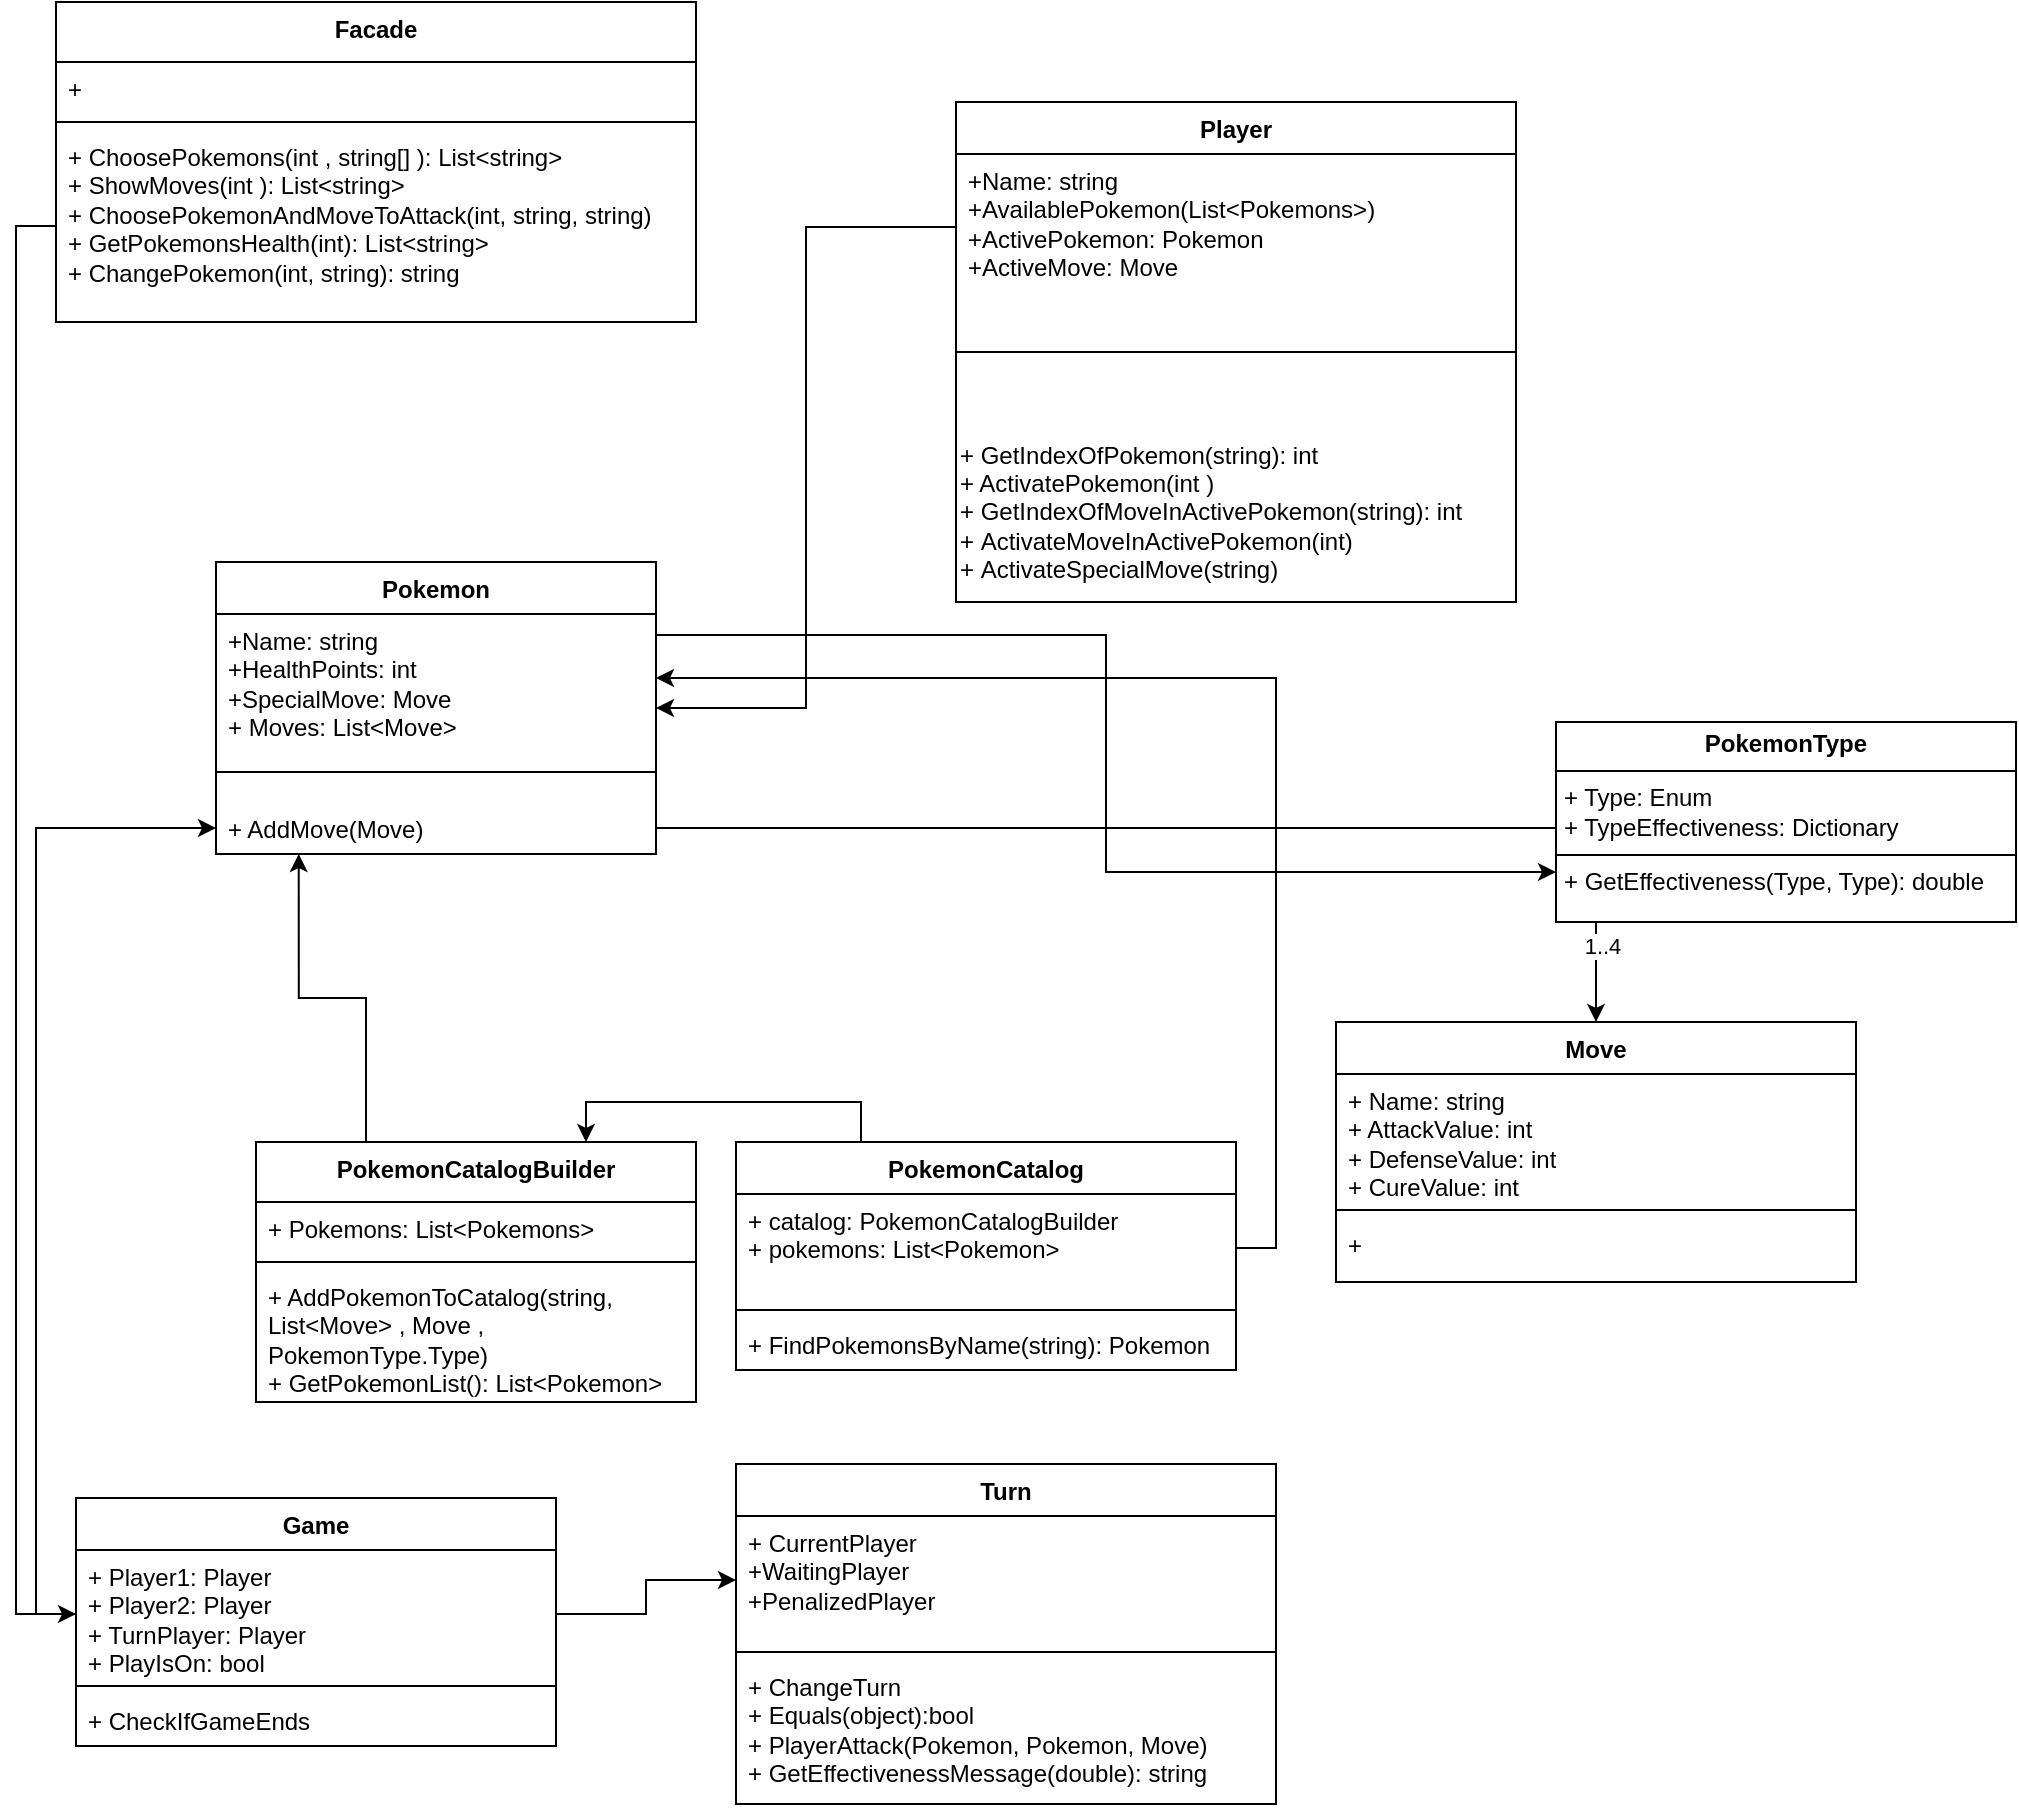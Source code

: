 <mxfile version="22.1.22" type="embed">
  <diagram name="Page-1" id="YfL7ykTpK_zmZ8jKPq0v">
    <mxGraphModel dx="1259" dy="2570" grid="1" gridSize="10" guides="1" tooltips="1" connect="1" arrows="1" fold="1" page="1" pageScale="1" pageWidth="850" pageHeight="1100" math="0" shadow="0">
      <root>
        <mxCell id="0" />
        <mxCell id="1" parent="0" />
        <mxCell id="11" style="edgeStyle=orthogonalEdgeStyle;rounded=0;orthogonalLoop=1;jettySize=auto;html=1;exitX=0;exitY=0.25;exitDx=0;exitDy=0;" parent="1" source="rGXJMdR33EM9oFi3KllI-1" target="pl-9-NFehJo8dU9QtRn4-1" edge="1">
          <mxGeometry relative="1" as="geometry" />
        </mxCell>
        <mxCell id="rGXJMdR33EM9oFi3KllI-1" value="Player" style="swimlane;fontStyle=1;align=center;verticalAlign=top;childLayout=stackLayout;horizontal=1;startSize=26;horizontalStack=0;resizeParent=1;resizeParentMax=0;resizeLast=0;collapsible=1;marginBottom=0;whiteSpace=wrap;html=1;" parent="1" vertex="1">
          <mxGeometry x="180" y="-1320" width="280" height="250" as="geometry" />
        </mxCell>
        <mxCell id="rGXJMdR33EM9oFi3KllI-2" value="+Name: string&lt;br&gt;+AvailablePokemon(List&amp;lt;Pokemons&amp;gt;)&lt;div&gt;+ActivePokemon: Pokemon&lt;span style=&quot;background-color: initial;&quot;&gt;&amp;nbsp;&lt;/span&gt;&lt;/div&gt;&lt;div&gt;+ActiveMove: Move&lt;/div&gt;" style="text;strokeColor=none;fillColor=none;align=left;verticalAlign=top;spacingLeft=4;spacingRight=4;overflow=hidden;rotatable=0;points=[[0,0.5],[1,0.5]];portConstraint=eastwest;whiteSpace=wrap;html=1;" parent="rGXJMdR33EM9oFi3KllI-1" vertex="1">
          <mxGeometry y="26" width="280" height="64" as="geometry" />
        </mxCell>
        <mxCell id="rGXJMdR33EM9oFi3KllI-3" value="" style="line;strokeWidth=1;fillColor=none;align=left;verticalAlign=middle;spacingTop=-1;spacingLeft=3;spacingRight=3;rotatable=0;labelPosition=right;points=[];portConstraint=eastwest;strokeColor=inherit;" parent="rGXJMdR33EM9oFi3KllI-1" vertex="1">
          <mxGeometry y="90" width="280" height="70" as="geometry" />
        </mxCell>
        <mxCell id="23" value="+ GetIndexOfPokemon(string): int&lt;br&gt;+ ActivatePokemon(int )&lt;br&gt;+&amp;nbsp;GetIndexOfMoveInActivePokemon(string): int&lt;br&gt;+&amp;nbsp;ActivateMoveInActivePokemon(int)&lt;br&gt;+&amp;nbsp;ActivateSpecialMove(string)" style="text;html=1;align=left;verticalAlign=middle;resizable=0;points=[];autosize=1;strokeColor=none;fillColor=none;" parent="rGXJMdR33EM9oFi3KllI-1" vertex="1">
          <mxGeometry y="160" width="280" height="90" as="geometry" />
        </mxCell>
        <mxCell id="18" style="edgeStyle=orthogonalEdgeStyle;rounded=0;orthogonalLoop=1;jettySize=auto;html=1;exitX=1;exitY=0.25;exitDx=0;exitDy=0;entryX=0;entryY=0.75;entryDx=0;entryDy=0;" parent="1" source="pl-9-NFehJo8dU9QtRn4-1" target="rGXJMdR33EM9oFi3KllI-33" edge="1">
          <mxGeometry relative="1" as="geometry" />
        </mxCell>
        <mxCell id="pl-9-NFehJo8dU9QtRn4-1" value="&lt;font style=&quot;vertical-align: inherit;&quot;&gt;&lt;font style=&quot;vertical-align: inherit;&quot;&gt;Pokemon&lt;/font&gt;&lt;/font&gt;" style="swimlane;fontStyle=1;align=center;verticalAlign=top;childLayout=stackLayout;horizontal=1;startSize=26;horizontalStack=0;resizeParent=1;resizeParentMax=0;resizeLast=0;collapsible=1;marginBottom=0;whiteSpace=wrap;html=1;" parent="1" vertex="1">
          <mxGeometry x="-190" y="-1090" width="220" height="146" as="geometry" />
        </mxCell>
        <mxCell id="pl-9-NFehJo8dU9QtRn4-2" value="+Name: string&lt;br&gt;+HealthPoints: int&lt;div&gt;+SpecialMove: Move&lt;/div&gt;&lt;div&gt;+ Moves: List&amp;lt;Move&amp;gt;&lt;/div&gt;&lt;div&gt;&lt;br&gt;&lt;/div&gt;" style="text;strokeColor=none;fillColor=none;align=left;verticalAlign=top;spacingLeft=4;spacingRight=4;overflow=hidden;rotatable=0;points=[[0,0.5],[1,0.5]];portConstraint=eastwest;whiteSpace=wrap;html=1;" parent="pl-9-NFehJo8dU9QtRn4-1" vertex="1">
          <mxGeometry y="26" width="220" height="64" as="geometry" />
        </mxCell>
        <mxCell id="pl-9-NFehJo8dU9QtRn4-3" value="" style="line;strokeWidth=1;fillColor=none;align=left;verticalAlign=middle;spacingTop=-1;spacingLeft=3;spacingRight=3;rotatable=0;labelPosition=right;points=[];portConstraint=eastwest;strokeColor=inherit;" parent="pl-9-NFehJo8dU9QtRn4-1" vertex="1">
          <mxGeometry y="90" width="220" height="30" as="geometry" />
        </mxCell>
        <mxCell id="pl-9-NFehJo8dU9QtRn4-4" value="+ AddMove(Move)" style="text;strokeColor=none;fillColor=none;align=left;verticalAlign=top;spacingLeft=4;spacingRight=4;overflow=hidden;rotatable=0;points=[[0,0.5],[1,0.5]];portConstraint=eastwest;whiteSpace=wrap;html=1;" parent="pl-9-NFehJo8dU9QtRn4-1" vertex="1">
          <mxGeometry y="120" width="220" height="26" as="geometry" />
        </mxCell>
        <mxCell id="12" style="edgeStyle=orthogonalEdgeStyle;rounded=0;orthogonalLoop=1;jettySize=auto;html=1;exitX=0.25;exitY=0;exitDx=0;exitDy=0;entryX=0.75;entryY=0;entryDx=0;entryDy=0;" parent="1" source="pl-9-NFehJo8dU9QtRn4-9" target="rGXJMdR33EM9oFi3KllI-44" edge="1">
          <mxGeometry relative="1" as="geometry" />
        </mxCell>
        <mxCell id="pl-9-NFehJo8dU9QtRn4-9" value="&lt;font style=&quot;vertical-align: inherit;&quot;&gt;&lt;font style=&quot;vertical-align: inherit;&quot;&gt;PokemonCatalog&lt;/font&gt;&lt;/font&gt;" style="swimlane;fontStyle=1;align=center;verticalAlign=top;childLayout=stackLayout;horizontal=1;startSize=26;horizontalStack=0;resizeParent=1;resizeParentMax=0;resizeLast=0;collapsible=1;marginBottom=0;whiteSpace=wrap;html=1;" parent="1" vertex="1">
          <mxGeometry x="70" y="-800" width="250" height="114" as="geometry" />
        </mxCell>
        <mxCell id="pl-9-NFehJo8dU9QtRn4-10" value="+ catalog: PokemonCatalogBuilder&lt;br&gt;+ pokemons: List&amp;lt;Pokemon&amp;gt;" style="text;strokeColor=none;fillColor=none;align=left;verticalAlign=top;spacingLeft=4;spacingRight=4;overflow=hidden;rotatable=0;points=[[0,0.5],[1,0.5]];portConstraint=eastwest;whiteSpace=wrap;html=1;" parent="pl-9-NFehJo8dU9QtRn4-9" vertex="1">
          <mxGeometry y="26" width="250" height="54" as="geometry" />
        </mxCell>
        <mxCell id="pl-9-NFehJo8dU9QtRn4-11" value="" style="line;strokeWidth=1;fillColor=none;align=left;verticalAlign=middle;spacingTop=-1;spacingLeft=3;spacingRight=3;rotatable=0;labelPosition=right;points=[];portConstraint=eastwest;strokeColor=inherit;" parent="pl-9-NFehJo8dU9QtRn4-9" vertex="1">
          <mxGeometry y="80" width="250" height="8" as="geometry" />
        </mxCell>
        <mxCell id="pl-9-NFehJo8dU9QtRn4-12" value="+ FindPokemonsByName(string): Pokemon" style="text;strokeColor=none;fillColor=none;align=left;verticalAlign=top;spacingLeft=4;spacingRight=4;overflow=hidden;rotatable=0;points=[[0,0.5],[1,0.5]];portConstraint=eastwest;whiteSpace=wrap;html=1;" parent="pl-9-NFehJo8dU9QtRn4-9" vertex="1">
          <mxGeometry y="88" width="250" height="26" as="geometry" />
        </mxCell>
        <mxCell id="rGXJMdR33EM9oFi3KllI-14" value="&lt;div&gt;&lt;font style=&quot;vertical-align: inherit;&quot;&gt;&lt;font style=&quot;vertical-align: inherit;&quot;&gt;Move&lt;/font&gt;&lt;/font&gt;&lt;/div&gt;" style="swimlane;fontStyle=1;align=center;verticalAlign=top;childLayout=stackLayout;horizontal=1;startSize=26;horizontalStack=0;resizeParent=1;resizeParentMax=0;resizeLast=0;collapsible=1;marginBottom=0;whiteSpace=wrap;html=1;" parent="1" vertex="1">
          <mxGeometry x="370" y="-860" width="260" height="130" as="geometry" />
        </mxCell>
        <mxCell id="rGXJMdR33EM9oFi3KllI-15" value="+ Name: string&lt;br&gt;+ AttackValue: int&lt;br&gt;+ DefenseValue: int&lt;br&gt;+ CureValue: int" style="text;strokeColor=none;fillColor=none;align=left;verticalAlign=top;spacingLeft=4;spacingRight=4;overflow=hidden;rotatable=0;points=[[0,0.5],[1,0.5]];portConstraint=eastwest;whiteSpace=wrap;html=1;" parent="rGXJMdR33EM9oFi3KllI-14" vertex="1">
          <mxGeometry y="26" width="260" height="64" as="geometry" />
        </mxCell>
        <mxCell id="rGXJMdR33EM9oFi3KllI-16" value="" style="line;strokeWidth=1;fillColor=none;align=left;verticalAlign=middle;spacingTop=-1;spacingLeft=3;spacingRight=3;rotatable=0;labelPosition=right;points=[];portConstraint=eastwest;strokeColor=inherit;" parent="rGXJMdR33EM9oFi3KllI-14" vertex="1">
          <mxGeometry y="90" width="260" height="8" as="geometry" />
        </mxCell>
        <mxCell id="rGXJMdR33EM9oFi3KllI-17" value="+" style="text;strokeColor=none;fillColor=none;align=left;verticalAlign=top;spacingLeft=4;spacingRight=4;overflow=hidden;rotatable=0;points=[[0,0.5],[1,0.5]];portConstraint=eastwest;whiteSpace=wrap;html=1;" parent="rGXJMdR33EM9oFi3KllI-14" vertex="1">
          <mxGeometry y="98" width="260" height="32" as="geometry" />
        </mxCell>
        <mxCell id="rGXJMdR33EM9oFi3KllI-18" value="&lt;div&gt;&lt;font style=&quot;vertical-align: inherit;&quot;&gt;&lt;font style=&quot;vertical-align: inherit;&quot;&gt;Turn&lt;/font&gt;&lt;/font&gt;&lt;/div&gt;" style="swimlane;fontStyle=1;align=center;verticalAlign=top;childLayout=stackLayout;horizontal=1;startSize=26;horizontalStack=0;resizeParent=1;resizeParentMax=0;resizeLast=0;collapsible=1;marginBottom=0;whiteSpace=wrap;html=1;" parent="1" vertex="1">
          <mxGeometry x="70" y="-639" width="270" height="170" as="geometry" />
        </mxCell>
        <mxCell id="rGXJMdR33EM9oFi3KllI-19" value="+ CurrentPlayer&lt;div&gt;+WaitingPlayer&lt;/div&gt;&lt;div&gt;+PenalizedPlayer&lt;/div&gt;" style="text;strokeColor=none;fillColor=none;align=left;verticalAlign=top;spacingLeft=4;spacingRight=4;overflow=hidden;rotatable=0;points=[[0,0.5],[1,0.5]];portConstraint=eastwest;whiteSpace=wrap;html=1;" parent="rGXJMdR33EM9oFi3KllI-18" vertex="1">
          <mxGeometry y="26" width="270" height="64" as="geometry" />
        </mxCell>
        <mxCell id="rGXJMdR33EM9oFi3KllI-20" value="" style="line;strokeWidth=1;fillColor=none;align=left;verticalAlign=middle;spacingTop=-1;spacingLeft=3;spacingRight=3;rotatable=0;labelPosition=right;points=[];portConstraint=eastwest;strokeColor=inherit;" parent="rGXJMdR33EM9oFi3KllI-18" vertex="1">
          <mxGeometry y="90" width="270" height="8" as="geometry" />
        </mxCell>
        <mxCell id="rGXJMdR33EM9oFi3KllI-21" value="+ ChangeTurn&lt;br&gt;+ Equals(object):bool&lt;br&gt;+&amp;nbsp;PlayerAttack(Pokemon, Pokemon, Move)&lt;br&gt;+&amp;nbsp;GetEffectivenessMessage(double): string" style="text;strokeColor=none;fillColor=none;align=left;verticalAlign=top;spacingLeft=4;spacingRight=4;overflow=hidden;rotatable=0;points=[[0,0.5],[1,0.5]];portConstraint=eastwest;whiteSpace=wrap;html=1;" parent="rGXJMdR33EM9oFi3KllI-18" vertex="1">
          <mxGeometry y="98" width="270" height="72" as="geometry" />
        </mxCell>
        <mxCell id="rGXJMdR33EM9oFi3KllI-26" style="edgeStyle=orthogonalEdgeStyle;rounded=0;orthogonalLoop=1;jettySize=auto;html=1;" parent="1" source="pl-9-NFehJo8dU9QtRn4-4" target="rGXJMdR33EM9oFi3KllI-14" edge="1">
          <mxGeometry relative="1" as="geometry" />
        </mxCell>
        <mxCell id="rGXJMdR33EM9oFi3KllI-27" value="1..4" style="edgeLabel;html=1;align=center;verticalAlign=middle;resizable=0;points=[];" parent="rGXJMdR33EM9oFi3KllI-26" vertex="1" connectable="0">
          <mxGeometry x="0.865" y="3" relative="1" as="geometry">
            <mxPoint as="offset" />
          </mxGeometry>
        </mxCell>
        <mxCell id="rGXJMdR33EM9oFi3KllI-33" value="&lt;p style=&quot;margin:0px;margin-top:4px;text-align:center;&quot;&gt;&lt;b&gt;PokemonType&lt;/b&gt;&lt;/p&gt;&lt;hr size=&quot;1&quot; style=&quot;border-style:solid;&quot;&gt;&lt;p style=&quot;margin:0px;margin-left:4px;&quot;&gt;+ Type: Enum&lt;/p&gt;&lt;p style=&quot;margin:0px;margin-left:4px;&quot;&gt;+ TypeEffectiveness: Dictionary&lt;/p&gt;&lt;hr size=&quot;1&quot; style=&quot;border-style:solid;&quot;&gt;&lt;p style=&quot;margin:0px;margin-left:4px;&quot;&gt;+ GetEffectiveness(Type, Type): double&lt;/p&gt;" style="verticalAlign=top;align=left;overflow=fill;html=1;whiteSpace=wrap;" parent="1" vertex="1">
          <mxGeometry x="480" y="-1010" width="230" height="100" as="geometry" />
        </mxCell>
        <mxCell id="sCWM8UpPIPFwUfGazDlC-1" value="Game" style="swimlane;fontStyle=1;align=center;verticalAlign=top;childLayout=stackLayout;horizontal=1;startSize=26;horizontalStack=0;resizeParent=1;resizeParentMax=0;resizeLast=0;collapsible=1;marginBottom=0;whiteSpace=wrap;html=1;" parent="1" vertex="1">
          <mxGeometry x="-260" y="-622" width="240" height="124" as="geometry" />
        </mxCell>
        <mxCell id="sCWM8UpPIPFwUfGazDlC-2" value="+ Player1: Player&lt;br&gt;+ Player2: Player&lt;br&gt;+ TurnPlayer: Player&lt;br&gt;+ PlayIsOn: bool" style="text;strokeColor=none;fillColor=none;align=left;verticalAlign=top;spacingLeft=4;spacingRight=4;overflow=hidden;rotatable=0;points=[[0,0.5],[1,0.5]];portConstraint=eastwest;whiteSpace=wrap;html=1;" parent="sCWM8UpPIPFwUfGazDlC-1" vertex="1">
          <mxGeometry y="26" width="240" height="64" as="geometry" />
        </mxCell>
        <mxCell id="sCWM8UpPIPFwUfGazDlC-3" value="" style="line;strokeWidth=1;fillColor=none;align=left;verticalAlign=middle;spacingTop=-1;spacingLeft=3;spacingRight=3;rotatable=0;labelPosition=right;points=[];portConstraint=eastwest;strokeColor=inherit;" parent="sCWM8UpPIPFwUfGazDlC-1" vertex="1">
          <mxGeometry y="90" width="240" height="8" as="geometry" />
        </mxCell>
        <mxCell id="sCWM8UpPIPFwUfGazDlC-4" value="+ CheckIfGameEnds" style="text;strokeColor=none;fillColor=none;align=left;verticalAlign=top;spacingLeft=4;spacingRight=4;overflow=hidden;rotatable=0;points=[[0,0.5],[1,0.5]];portConstraint=eastwest;whiteSpace=wrap;html=1;" parent="sCWM8UpPIPFwUfGazDlC-1" vertex="1">
          <mxGeometry y="98" width="240" height="26" as="geometry" />
        </mxCell>
        <mxCell id="rGXJMdR33EM9oFi3KllI-44" value="PokemonCatalogBuilder" style="swimlane;fontStyle=1;align=center;verticalAlign=top;childLayout=stackLayout;horizontal=1;startSize=30;horizontalStack=0;resizeParent=1;resizeParentMax=0;resizeLast=0;collapsible=1;marginBottom=0;whiteSpace=wrap;html=1;" parent="1" vertex="1">
          <mxGeometry x="-170" y="-800" width="220" height="130" as="geometry" />
        </mxCell>
        <mxCell id="rGXJMdR33EM9oFi3KllI-45" value="+ Pokemons: List&amp;lt;Pokemons&amp;gt;" style="text;strokeColor=none;fillColor=none;align=left;verticalAlign=top;spacingLeft=4;spacingRight=4;overflow=hidden;rotatable=0;points=[[0,0.5],[1,0.5]];portConstraint=eastwest;whiteSpace=wrap;html=1;" parent="rGXJMdR33EM9oFi3KllI-44" vertex="1">
          <mxGeometry y="30" width="220" height="26" as="geometry" />
        </mxCell>
        <mxCell id="rGXJMdR33EM9oFi3KllI-46" value="" style="line;strokeWidth=1;fillColor=none;align=left;verticalAlign=middle;spacingTop=-1;spacingLeft=3;spacingRight=3;rotatable=0;labelPosition=right;points=[];portConstraint=eastwest;strokeColor=inherit;" parent="rGXJMdR33EM9oFi3KllI-44" vertex="1">
          <mxGeometry y="56" width="220" height="8" as="geometry" />
        </mxCell>
        <mxCell id="rGXJMdR33EM9oFi3KllI-47" value="+ AddPokemonToCatalog(string, List&amp;lt;Move&amp;gt; , Move , PokemonType.Type)&lt;br&gt;+ GetPokemonList(): List&amp;lt;Pokemon&amp;gt;" style="text;strokeColor=none;fillColor=none;align=left;verticalAlign=top;spacingLeft=4;spacingRight=4;overflow=hidden;rotatable=0;points=[[0,0.5],[1,0.5]];portConstraint=eastwest;whiteSpace=wrap;html=1;" parent="rGXJMdR33EM9oFi3KllI-44" vertex="1">
          <mxGeometry y="64" width="220" height="66" as="geometry" />
        </mxCell>
        <mxCell id="rGXJMdR33EM9oFi3KllI-51" style="edgeStyle=orthogonalEdgeStyle;rounded=0;orthogonalLoop=1;jettySize=auto;html=1;exitX=0;exitY=0.5;exitDx=0;exitDy=0;entryX=0;entryY=0.5;entryDx=0;entryDy=0;" parent="1" source="sCWM8UpPIPFwUfGazDlC-2" target="pl-9-NFehJo8dU9QtRn4-4" edge="1">
          <mxGeometry relative="1" as="geometry" />
        </mxCell>
        <mxCell id="2dS7rATi0aQIj3F2_rQR-1" value="Facade" style="swimlane;fontStyle=1;align=center;verticalAlign=top;childLayout=stackLayout;horizontal=1;startSize=30;horizontalStack=0;resizeParent=1;resizeParentMax=0;resizeLast=0;collapsible=1;marginBottom=0;whiteSpace=wrap;html=1;" parent="1" vertex="1">
          <mxGeometry x="-270" y="-1370" width="320" height="160" as="geometry" />
        </mxCell>
        <mxCell id="2dS7rATi0aQIj3F2_rQR-2" value="+&amp;nbsp;&amp;nbsp;" style="text;strokeColor=none;fillColor=none;align=left;verticalAlign=top;spacingLeft=4;spacingRight=4;overflow=hidden;rotatable=0;points=[[0,0.5],[1,0.5]];portConstraint=eastwest;whiteSpace=wrap;html=1;" parent="2dS7rATi0aQIj3F2_rQR-1" vertex="1">
          <mxGeometry y="30" width="320" height="26" as="geometry" />
        </mxCell>
        <mxCell id="2dS7rATi0aQIj3F2_rQR-3" value="" style="line;strokeWidth=1;fillColor=none;align=left;verticalAlign=middle;spacingTop=-1;spacingLeft=3;spacingRight=3;rotatable=0;labelPosition=right;points=[];portConstraint=eastwest;strokeColor=inherit;" parent="2dS7rATi0aQIj3F2_rQR-1" vertex="1">
          <mxGeometry y="56" width="320" height="8" as="geometry" />
        </mxCell>
        <mxCell id="2dS7rATi0aQIj3F2_rQR-4" value="+&amp;nbsp;ChoosePokemons(int , string[] ):&amp;nbsp;List&amp;lt;string&amp;gt;&lt;br&gt;+&amp;nbsp;ShowMoves(int ):&amp;nbsp;List&amp;lt;string&amp;gt;&lt;br&gt;+&amp;nbsp;ChoosePokemonAndMoveToAttack(int, string, string)&lt;br&gt;+&amp;nbsp;GetPokemonsHealth(int):&amp;nbsp;List&amp;lt;string&amp;gt;&lt;br&gt;+ ChangePokemon(int, string): string" style="text;strokeColor=none;fillColor=none;align=left;verticalAlign=top;spacingLeft=4;spacingRight=4;overflow=hidden;rotatable=0;points=[[0,0.5],[1,0.5]];portConstraint=eastwest;whiteSpace=wrap;html=1;" parent="2dS7rATi0aQIj3F2_rQR-1" vertex="1">
          <mxGeometry y="64" width="320" height="96" as="geometry" />
        </mxCell>
        <mxCell id="2" style="edgeStyle=orthogonalEdgeStyle;rounded=0;orthogonalLoop=1;jettySize=auto;html=1;exitX=1;exitY=0.5;exitDx=0;exitDy=0;" parent="1" source="pl-9-NFehJo8dU9QtRn4-10" target="pl-9-NFehJo8dU9QtRn4-2" edge="1">
          <mxGeometry relative="1" as="geometry" />
        </mxCell>
        <mxCell id="15" style="edgeStyle=orthogonalEdgeStyle;rounded=0;orthogonalLoop=1;jettySize=auto;html=1;exitX=0.25;exitY=0;exitDx=0;exitDy=0;entryX=0.188;entryY=1;entryDx=0;entryDy=0;entryPerimeter=0;" parent="1" source="rGXJMdR33EM9oFi3KllI-44" target="pl-9-NFehJo8dU9QtRn4-4" edge="1">
          <mxGeometry relative="1" as="geometry" />
        </mxCell>
        <mxCell id="16" style="edgeStyle=orthogonalEdgeStyle;rounded=0;orthogonalLoop=1;jettySize=auto;html=1;exitX=1;exitY=0.5;exitDx=0;exitDy=0;" parent="1" source="sCWM8UpPIPFwUfGazDlC-2" target="rGXJMdR33EM9oFi3KllI-19" edge="1">
          <mxGeometry relative="1" as="geometry" />
        </mxCell>
        <mxCell id="19" style="edgeStyle=orthogonalEdgeStyle;rounded=0;orthogonalLoop=1;jettySize=auto;html=1;entryX=0;entryY=0.5;entryDx=0;entryDy=0;" parent="1" source="2dS7rATi0aQIj3F2_rQR-4" target="sCWM8UpPIPFwUfGazDlC-2" edge="1">
          <mxGeometry relative="1" as="geometry" />
        </mxCell>
      </root>
    </mxGraphModel>
  </diagram>
</mxfile>
